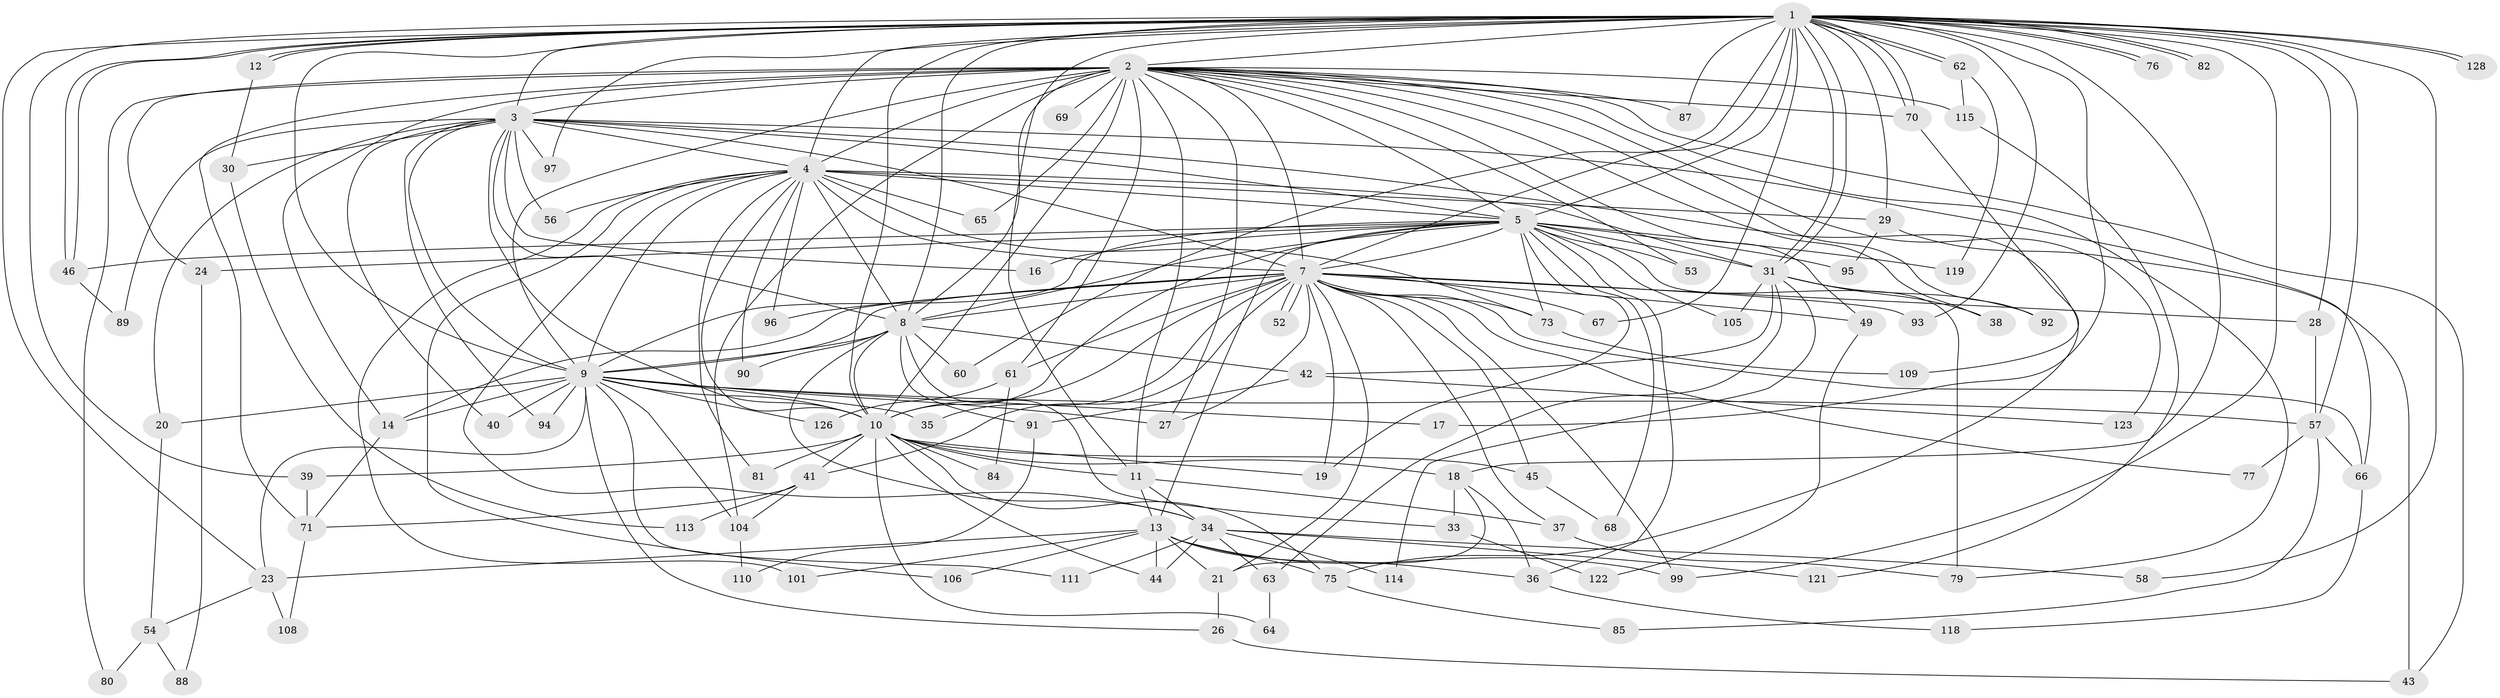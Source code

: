 // original degree distribution, {42: 0.0078125, 20: 0.0234375, 21: 0.03125, 26: 0.0078125, 15: 0.0078125, 6: 0.0234375, 3: 0.1875, 7: 0.0078125, 4: 0.125, 2: 0.5234375, 5: 0.046875, 10: 0.0078125}
// Generated by graph-tools (version 1.1) at 2025/41/03/06/25 10:41:33]
// undirected, 100 vertices, 240 edges
graph export_dot {
graph [start="1"]
  node [color=gray90,style=filled];
  1 [super="+47"];
  2 [super="+6"];
  3 [super="+15"];
  4 [super="+98"];
  5 [super="+25"];
  7 [super="+22"];
  8 [super="+32"];
  9 [super="+50"];
  10 [super="+78"];
  11 [super="+51"];
  12;
  13 [super="+59"];
  14 [super="+100"];
  16;
  17;
  18;
  19;
  20;
  21 [super="+72"];
  23 [super="+83"];
  24;
  26;
  27 [super="+120"];
  28;
  29;
  30;
  31 [super="+102"];
  33;
  34 [super="+48"];
  35;
  36;
  37;
  38;
  39;
  40;
  41;
  42;
  43 [super="+116"];
  44 [super="+74"];
  45;
  46 [super="+55"];
  49;
  52;
  53;
  54;
  56;
  57 [super="+103"];
  58;
  60;
  61;
  62;
  63;
  64;
  65;
  66 [super="+125"];
  67;
  68;
  69;
  70 [super="+112"];
  71 [super="+86"];
  73 [super="+124"];
  75;
  76;
  77;
  79 [super="+117"];
  80;
  81;
  82;
  84;
  85;
  87;
  88;
  89;
  90;
  91;
  92;
  93;
  94;
  95;
  96;
  97;
  99 [super="+107"];
  101;
  104 [super="+127"];
  105;
  106;
  108;
  109;
  110;
  111;
  113;
  114;
  115;
  118;
  119;
  121;
  122;
  123;
  126;
  128;
  1 -- 2 [weight=2];
  1 -- 3;
  1 -- 4 [weight=2];
  1 -- 5;
  1 -- 7;
  1 -- 8 [weight=2];
  1 -- 9;
  1 -- 10;
  1 -- 11;
  1 -- 12;
  1 -- 12;
  1 -- 17;
  1 -- 18;
  1 -- 23;
  1 -- 28;
  1 -- 29;
  1 -- 31;
  1 -- 31;
  1 -- 39;
  1 -- 46;
  1 -- 46;
  1 -- 57;
  1 -- 58;
  1 -- 60;
  1 -- 62;
  1 -- 62;
  1 -- 67;
  1 -- 70;
  1 -- 70;
  1 -- 76;
  1 -- 76;
  1 -- 82;
  1 -- 82;
  1 -- 87;
  1 -- 93;
  1 -- 97;
  1 -- 99;
  1 -- 128;
  1 -- 128;
  2 -- 3 [weight=3];
  2 -- 4 [weight=2];
  2 -- 5 [weight=2];
  2 -- 7 [weight=2];
  2 -- 8 [weight=2];
  2 -- 9 [weight=3];
  2 -- 10 [weight=2];
  2 -- 14;
  2 -- 38;
  2 -- 49;
  2 -- 69 [weight=2];
  2 -- 92;
  2 -- 115;
  2 -- 123;
  2 -- 65;
  2 -- 80;
  2 -- 79;
  2 -- 87;
  2 -- 24;
  2 -- 27;
  2 -- 53;
  2 -- 61;
  2 -- 71;
  2 -- 43;
  2 -- 104;
  2 -- 70;
  2 -- 11;
  3 -- 4;
  3 -- 5;
  3 -- 7;
  3 -- 8;
  3 -- 9;
  3 -- 10;
  3 -- 16;
  3 -- 20;
  3 -- 30;
  3 -- 40;
  3 -- 56;
  3 -- 66;
  3 -- 75;
  3 -- 89;
  3 -- 94;
  3 -- 97;
  4 -- 5;
  4 -- 7;
  4 -- 8;
  4 -- 9;
  4 -- 10;
  4 -- 29;
  4 -- 34;
  4 -- 56;
  4 -- 65;
  4 -- 81;
  4 -- 90;
  4 -- 96;
  4 -- 101;
  4 -- 106;
  4 -- 31;
  4 -- 73;
  5 -- 7;
  5 -- 8;
  5 -- 9;
  5 -- 10;
  5 -- 13;
  5 -- 16;
  5 -- 24;
  5 -- 36;
  5 -- 53;
  5 -- 68;
  5 -- 73;
  5 -- 79;
  5 -- 95;
  5 -- 105;
  5 -- 119;
  5 -- 19;
  5 -- 31;
  5 -- 46;
  7 -- 8;
  7 -- 9;
  7 -- 10;
  7 -- 19;
  7 -- 21;
  7 -- 27;
  7 -- 28;
  7 -- 35;
  7 -- 37;
  7 -- 41;
  7 -- 49;
  7 -- 52;
  7 -- 52;
  7 -- 66;
  7 -- 67;
  7 -- 77;
  7 -- 93;
  7 -- 96;
  7 -- 45;
  7 -- 73;
  7 -- 61;
  7 -- 14;
  7 -- 99;
  8 -- 9;
  8 -- 10;
  8 -- 33;
  8 -- 60;
  8 -- 90;
  8 -- 91;
  8 -- 42;
  8 -- 34;
  9 -- 10;
  9 -- 14;
  9 -- 17;
  9 -- 20;
  9 -- 23;
  9 -- 26;
  9 -- 27;
  9 -- 35;
  9 -- 40;
  9 -- 94;
  9 -- 104;
  9 -- 126;
  9 -- 111;
  9 -- 57;
  10 -- 11;
  10 -- 18;
  10 -- 19;
  10 -- 39;
  10 -- 41;
  10 -- 44;
  10 -- 45;
  10 -- 64;
  10 -- 81;
  10 -- 84;
  10 -- 75;
  11 -- 13;
  11 -- 34;
  11 -- 37;
  12 -- 30;
  13 -- 44;
  13 -- 99;
  13 -- 101;
  13 -- 106;
  13 -- 36;
  13 -- 75;
  13 -- 23;
  13 -- 21;
  14 -- 71;
  18 -- 21;
  18 -- 33;
  18 -- 36;
  20 -- 54;
  21 -- 26;
  23 -- 54;
  23 -- 108;
  24 -- 88;
  26 -- 43;
  28 -- 57;
  29 -- 43;
  29 -- 95;
  30 -- 113;
  31 -- 38;
  31 -- 42;
  31 -- 63;
  31 -- 92;
  31 -- 105;
  31 -- 114;
  33 -- 122;
  34 -- 111;
  34 -- 44;
  34 -- 114;
  34 -- 121;
  34 -- 58;
  34 -- 63;
  36 -- 118;
  37 -- 79;
  39 -- 71;
  41 -- 71;
  41 -- 104;
  41 -- 113;
  42 -- 91;
  42 -- 123;
  45 -- 68;
  46 -- 89;
  49 -- 122;
  54 -- 80;
  54 -- 88;
  57 -- 77;
  57 -- 85;
  57 -- 66;
  61 -- 84;
  61 -- 126;
  62 -- 115;
  62 -- 119;
  63 -- 64;
  66 -- 118;
  70 -- 109;
  71 -- 108;
  73 -- 109;
  75 -- 85;
  91 -- 110;
  104 -- 110;
  115 -- 121;
}
